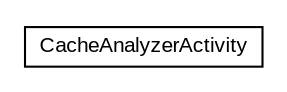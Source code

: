 #!/usr/local/bin/dot
#
# Class diagram 
# Generated by UMLGraph version R5_6-24-gf6e263 (http://www.umlgraph.org/)
#

digraph G {
	edge [fontname="arial",fontsize=10,labelfontname="arial",labelfontsize=10];
	node [fontname="arial",fontsize=10,shape=plaintext];
	nodesep=0.25;
	ranksep=0.5;
	// org.osmdroid.debug.CacheAnalyzerActivity
	c5998 [label=<<table title="org.osmdroid.debug.CacheAnalyzerActivity" border="0" cellborder="1" cellspacing="0" cellpadding="2" port="p" href="./CacheAnalyzerActivity.html">
		<tr><td><table border="0" cellspacing="0" cellpadding="1">
<tr><td align="center" balign="center"> CacheAnalyzerActivity </td></tr>
		</table></td></tr>
		</table>>, URL="./CacheAnalyzerActivity.html", fontname="arial", fontcolor="black", fontsize=10.0];
}

